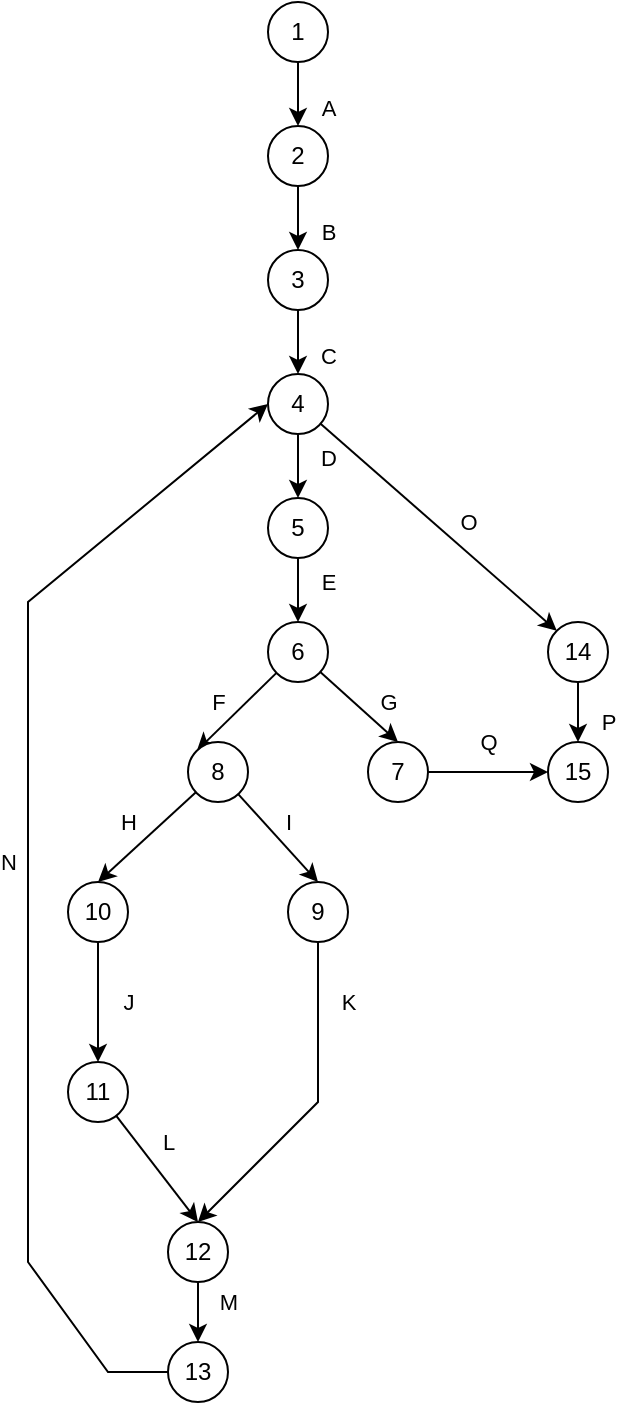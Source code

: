 <mxfile>
    <diagram id="wGf1ILY90YyGVLBexA6e" name="第 1 页">
        <mxGraphModel dx="470" dy="1998" grid="1" gridSize="10" guides="1" tooltips="1" connect="1" arrows="1" fold="1" page="1" pageScale="1" pageWidth="827" pageHeight="1169" math="0" shadow="0">
            <root>
                <mxCell id="0"/>
                <mxCell id="1" parent="0"/>
                <mxCell id="62" style="edgeStyle=orthogonalEdgeStyle;rounded=0;orthogonalLoop=1;jettySize=auto;html=1;" parent="1" source="88" target="60" edge="1">
                    <mxGeometry relative="1" as="geometry"/>
                </mxCell>
                <mxCell id="64" value="C" style="edgeLabel;html=1;align=center;verticalAlign=middle;resizable=0;points=[];" parent="62" vertex="1" connectable="0">
                    <mxGeometry x="-0.275" y="1" relative="1" as="geometry">
                        <mxPoint x="14" y="5" as="offset"/>
                    </mxGeometry>
                </mxCell>
                <mxCell id="58" value="1" style="ellipse;whiteSpace=wrap;html=1;aspect=fixed;" parent="1" vertex="1">
                    <mxGeometry x="310" y="-50" width="30" height="30" as="geometry"/>
                </mxCell>
                <mxCell id="104" value="D" style="edgeStyle=orthogonalEdgeStyle;rounded=0;orthogonalLoop=1;jettySize=auto;html=1;entryX=0.5;entryY=0;entryDx=0;entryDy=0;" parent="1" source="60" target="93" edge="1">
                    <mxGeometry x="0.167" y="15" relative="1" as="geometry">
                        <mxPoint as="offset"/>
                    </mxGeometry>
                </mxCell>
                <mxCell id="118" value="O" style="edgeStyle=none;rounded=0;orthogonalLoop=1;jettySize=auto;html=1;entryX=0;entryY=0;entryDx=0;entryDy=0;" parent="1" source="60" target="102" edge="1">
                    <mxGeometry x="0.118" y="12" relative="1" as="geometry">
                        <mxPoint as="offset"/>
                    </mxGeometry>
                </mxCell>
                <mxCell id="60" value="4" style="ellipse;whiteSpace=wrap;html=1;aspect=fixed;" parent="1" vertex="1">
                    <mxGeometry x="310" y="136" width="30" height="30" as="geometry"/>
                </mxCell>
                <mxCell id="85" value="2" style="ellipse;whiteSpace=wrap;html=1;aspect=fixed;" parent="1" vertex="1">
                    <mxGeometry x="310" y="12" width="30" height="30" as="geometry"/>
                </mxCell>
                <mxCell id="86" style="edgeStyle=orthogonalEdgeStyle;rounded=0;orthogonalLoop=1;jettySize=auto;html=1;" parent="1" source="58" target="85" edge="1">
                    <mxGeometry relative="1" as="geometry">
                        <mxPoint x="325" as="sourcePoint"/>
                        <mxPoint x="325" y="100" as="targetPoint"/>
                    </mxGeometry>
                </mxCell>
                <mxCell id="87" value="A" style="edgeLabel;html=1;align=center;verticalAlign=middle;resizable=0;points=[];" parent="86" vertex="1" connectable="0">
                    <mxGeometry x="-0.275" y="1" relative="1" as="geometry">
                        <mxPoint x="14" y="5" as="offset"/>
                    </mxGeometry>
                </mxCell>
                <mxCell id="88" value="3" style="ellipse;whiteSpace=wrap;html=1;aspect=fixed;" parent="1" vertex="1">
                    <mxGeometry x="310" y="74" width="30" height="30" as="geometry"/>
                </mxCell>
                <mxCell id="90" style="edgeStyle=orthogonalEdgeStyle;rounded=0;orthogonalLoop=1;jettySize=auto;html=1;" parent="1" source="85" target="88" edge="1">
                    <mxGeometry relative="1" as="geometry">
                        <mxPoint x="325" y="40" as="sourcePoint"/>
                        <mxPoint x="325" y="150" as="targetPoint"/>
                    </mxGeometry>
                </mxCell>
                <mxCell id="91" value="B" style="edgeLabel;html=1;align=center;verticalAlign=middle;resizable=0;points=[];" parent="90" vertex="1" connectable="0">
                    <mxGeometry x="-0.275" y="1" relative="1" as="geometry">
                        <mxPoint x="14" y="5" as="offset"/>
                    </mxGeometry>
                </mxCell>
                <mxCell id="105" value="E" style="edgeStyle=orthogonalEdgeStyle;rounded=0;orthogonalLoop=1;jettySize=auto;html=1;entryX=0.5;entryY=0;entryDx=0;entryDy=0;" parent="1" source="93" target="94" edge="1">
                    <mxGeometry x="0.167" y="15" relative="1" as="geometry">
                        <mxPoint as="offset"/>
                    </mxGeometry>
                </mxCell>
                <mxCell id="93" value="5" style="ellipse;whiteSpace=wrap;html=1;aspect=fixed;" parent="1" vertex="1">
                    <mxGeometry x="310" y="198" width="30" height="30" as="geometry"/>
                </mxCell>
                <mxCell id="107" value="G" style="rounded=0;orthogonalLoop=1;jettySize=auto;html=1;entryX=0.5;entryY=0;entryDx=0;entryDy=0;" parent="1" source="94" target="95" edge="1">
                    <mxGeometry x="0.346" y="12" relative="1" as="geometry">
                        <mxPoint as="offset"/>
                    </mxGeometry>
                </mxCell>
                <mxCell id="110" value="F" style="edgeStyle=none;rounded=0;orthogonalLoop=1;jettySize=auto;html=1;entryX=0;entryY=0;entryDx=0;entryDy=0;" parent="1" source="94" target="96" edge="1">
                    <mxGeometry x="0.116" y="-10" relative="1" as="geometry">
                        <mxPoint as="offset"/>
                    </mxGeometry>
                </mxCell>
                <mxCell id="94" value="6" style="ellipse;whiteSpace=wrap;html=1;aspect=fixed;" parent="1" vertex="1">
                    <mxGeometry x="310" y="260" width="30" height="30" as="geometry"/>
                </mxCell>
                <mxCell id="126" value="Q" style="edgeStyle=none;rounded=0;orthogonalLoop=1;jettySize=auto;html=1;entryX=0;entryY=0.5;entryDx=0;entryDy=0;" parent="1" source="95" target="103" edge="1">
                    <mxGeometry y="15" relative="1" as="geometry">
                        <mxPoint as="offset"/>
                    </mxGeometry>
                </mxCell>
                <mxCell id="95" value="7" style="ellipse;whiteSpace=wrap;html=1;aspect=fixed;" parent="1" vertex="1">
                    <mxGeometry x="360" y="320" width="30" height="30" as="geometry"/>
                </mxCell>
                <mxCell id="111" value="I" style="edgeStyle=none;rounded=0;orthogonalLoop=1;jettySize=auto;html=1;entryX=0.5;entryY=0;entryDx=0;entryDy=0;" parent="1" source="96" target="97" edge="1">
                    <mxGeometry x="-0.088" y="9" relative="1" as="geometry">
                        <mxPoint as="offset"/>
                    </mxGeometry>
                </mxCell>
                <mxCell id="112" value="H" style="edgeStyle=none;rounded=0;orthogonalLoop=1;jettySize=auto;html=1;entryX=0.5;entryY=0;entryDx=0;entryDy=0;" parent="1" source="96" target="98" edge="1">
                    <mxGeometry x="0.056" y="-12" relative="1" as="geometry">
                        <mxPoint as="offset"/>
                    </mxGeometry>
                </mxCell>
                <mxCell id="96" value="8" style="ellipse;whiteSpace=wrap;html=1;aspect=fixed;" parent="1" vertex="1">
                    <mxGeometry x="270" y="320" width="30" height="30" as="geometry"/>
                </mxCell>
                <mxCell id="115" value="K" style="edgeStyle=none;rounded=0;orthogonalLoop=1;jettySize=auto;html=1;entryX=0.5;entryY=0;entryDx=0;entryDy=0;" parent="1" source="97" target="100" edge="1">
                    <mxGeometry x="-0.636" y="15" relative="1" as="geometry">
                        <mxPoint x="275" y="560" as="targetPoint"/>
                        <Array as="points">
                            <mxPoint x="335" y="500"/>
                        </Array>
                        <mxPoint as="offset"/>
                    </mxGeometry>
                </mxCell>
                <mxCell id="97" value="9" style="ellipse;whiteSpace=wrap;html=1;aspect=fixed;" parent="1" vertex="1">
                    <mxGeometry x="320" y="390" width="30" height="30" as="geometry"/>
                </mxCell>
                <mxCell id="113" value="J" style="edgeStyle=none;rounded=0;orthogonalLoop=1;jettySize=auto;html=1;entryX=0.5;entryY=0;entryDx=0;entryDy=0;" parent="1" source="98" target="99" edge="1">
                    <mxGeometry y="15" relative="1" as="geometry">
                        <mxPoint as="offset"/>
                    </mxGeometry>
                </mxCell>
                <mxCell id="98" value="10" style="ellipse;whiteSpace=wrap;html=1;aspect=fixed;" parent="1" vertex="1">
                    <mxGeometry x="210" y="390" width="30" height="30" as="geometry"/>
                </mxCell>
                <mxCell id="114" value="L" style="edgeStyle=none;rounded=0;orthogonalLoop=1;jettySize=auto;html=1;entryX=0.5;entryY=0;entryDx=0;entryDy=0;" parent="1" source="99" target="100" edge="1">
                    <mxGeometry x="-0.219" y="12" relative="1" as="geometry">
                        <mxPoint as="offset"/>
                    </mxGeometry>
                </mxCell>
                <mxCell id="99" value="11" style="ellipse;whiteSpace=wrap;html=1;aspect=fixed;" parent="1" vertex="1">
                    <mxGeometry x="210" y="480" width="30" height="30" as="geometry"/>
                </mxCell>
                <mxCell id="116" value="M" style="edgeStyle=none;rounded=0;orthogonalLoop=1;jettySize=auto;html=1;entryX=0.5;entryY=0;entryDx=0;entryDy=0;" parent="1" source="100" target="101" edge="1">
                    <mxGeometry x="-0.333" y="15" relative="1" as="geometry">
                        <mxPoint as="offset"/>
                    </mxGeometry>
                </mxCell>
                <mxCell id="100" value="12" style="ellipse;whiteSpace=wrap;html=1;aspect=fixed;" parent="1" vertex="1">
                    <mxGeometry x="260" y="560" width="30" height="30" as="geometry"/>
                </mxCell>
                <mxCell id="117" value="N" style="edgeStyle=none;rounded=0;orthogonalLoop=1;jettySize=auto;html=1;entryX=0;entryY=0.5;entryDx=0;entryDy=0;" parent="1" source="101" target="60" edge="1">
                    <mxGeometry x="0.021" y="10" relative="1" as="geometry">
                        <Array as="points">
                            <mxPoint x="230" y="635"/>
                            <mxPoint x="190" y="580"/>
                            <mxPoint x="190" y="250"/>
                        </Array>
                        <mxPoint as="offset"/>
                    </mxGeometry>
                </mxCell>
                <mxCell id="101" value="13" style="ellipse;whiteSpace=wrap;html=1;aspect=fixed;" parent="1" vertex="1">
                    <mxGeometry x="260" y="620" width="30" height="30" as="geometry"/>
                </mxCell>
                <mxCell id="119" value="P" style="edgeStyle=none;rounded=0;orthogonalLoop=1;jettySize=auto;html=1;entryX=0.5;entryY=0;entryDx=0;entryDy=0;" parent="1" source="102" target="103" edge="1">
                    <mxGeometry x="0.333" y="15" relative="1" as="geometry">
                        <mxPoint as="offset"/>
                    </mxGeometry>
                </mxCell>
                <mxCell id="102" value="14" style="ellipse;whiteSpace=wrap;html=1;aspect=fixed;" parent="1" vertex="1">
                    <mxGeometry x="450" y="260" width="30" height="30" as="geometry"/>
                </mxCell>
                <mxCell id="103" value="15" style="ellipse;whiteSpace=wrap;html=1;aspect=fixed;" parent="1" vertex="1">
                    <mxGeometry x="450" y="320" width="30" height="30" as="geometry"/>
                </mxCell>
            </root>
        </mxGraphModel>
    </diagram>
</mxfile>